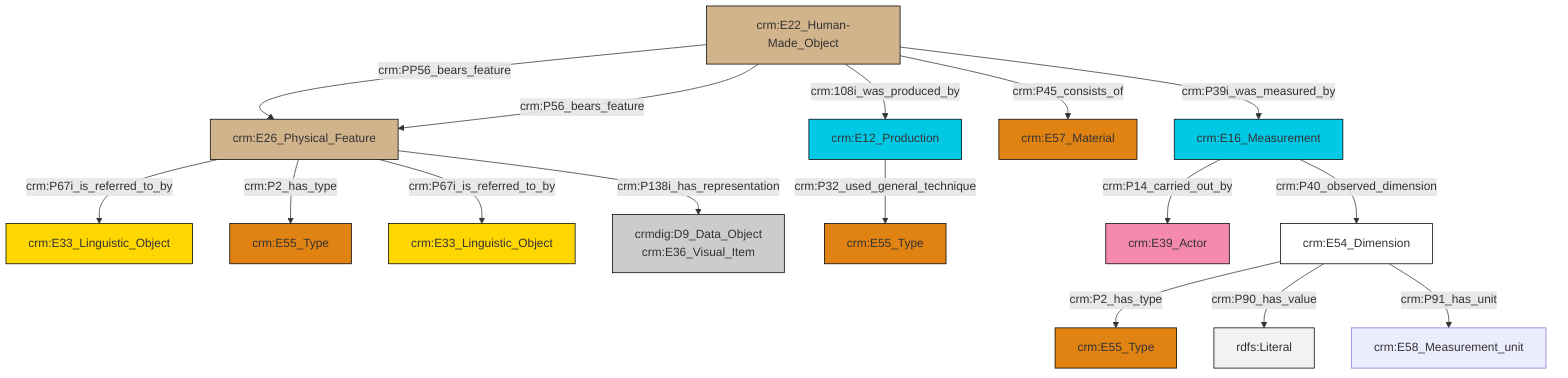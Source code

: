 graph TD
classDef Literal fill:#f2f2f2,stroke:#000000;
classDef CRM_Entity fill:#FFFFFF,stroke:#000000;
classDef Temporal_Entity fill:#00C9E6, stroke:#000000;
classDef Type fill:#E18312, stroke:#000000;
classDef Time-Span fill:#2C9C91, stroke:#000000;
classDef Appellation fill:#FFEB7F, stroke:#000000;
classDef Place fill:#008836, stroke:#000000;
classDef Persistent_Item fill:#B266B2, stroke:#000000;
classDef Conceptual_Object fill:#FFD700, stroke:#000000;
classDef Physical_Thing fill:#D2B48C, stroke:#000000;
classDef Actor fill:#f58aad, stroke:#000000;
classDef PC_Classes fill:#4ce600, stroke:#000000;
classDef Multi fill:#cccccc,stroke:#000000;

2["crm:E54_Dimension"]:::CRM_Entity -->|crm:P2_has_type| 3["crm:E55_Type"]:::Type
4["crm:E12_Production"]:::Temporal_Entity -->|crm:P32_used_general_technique| 5["crm:E55_Type"]:::Type
0["crm:E26_Physical_Feature"]:::Physical_Thing -->|crm:P67i_is_referred_to_by| 12["crm:E33_Linguistic_Object"]:::Conceptual_Object
0["crm:E26_Physical_Feature"]:::Physical_Thing -->|crm:P2_has_type| 13["crm:E55_Type"]:::Type
8["crm:E22_Human-Made_Object"]:::Physical_Thing -->|crm:PP56_bears_feature| 0["crm:E26_Physical_Feature"]:::Physical_Thing
2["crm:E54_Dimension"]:::CRM_Entity -->|crm:P90_has_value| 20[rdfs:Literal]:::Literal
6["crm:E16_Measurement"]:::Temporal_Entity -->|crm:P14_carried_out_by| 10["crm:E39_Actor"]:::Actor
0["crm:E26_Physical_Feature"]:::Physical_Thing -->|crm:P67i_is_referred_to_by| 22["crm:E33_Linguistic_Object"]:::Conceptual_Object
8["crm:E22_Human-Made_Object"]:::Physical_Thing -->|crm:P56_bears_feature| 0["crm:E26_Physical_Feature"]:::Physical_Thing
6["crm:E16_Measurement"]:::Temporal_Entity -->|crm:P40_observed_dimension| 2["crm:E54_Dimension"]:::CRM_Entity
0["crm:E26_Physical_Feature"]:::Physical_Thing -->|crm:P138i_has_representation| 14["crmdig:D9_Data_Object<br>crm:E36_Visual_Item"]:::Multi
8["crm:E22_Human-Made_Object"]:::Physical_Thing -->|crm:108i_was_produced_by| 4["crm:E12_Production"]:::Temporal_Entity
8["crm:E22_Human-Made_Object"]:::Physical_Thing -->|crm:P45_consists_of| 23["crm:E57_Material"]:::Type
8["crm:E22_Human-Made_Object"]:::Physical_Thing -->|crm:P39i_was_measured_by| 6["crm:E16_Measurement"]:::Temporal_Entity
2["crm:E54_Dimension"]:::CRM_Entity -->|crm:P91_has_unit| 26["crm:E58_Measurement_unit"]:::Default
